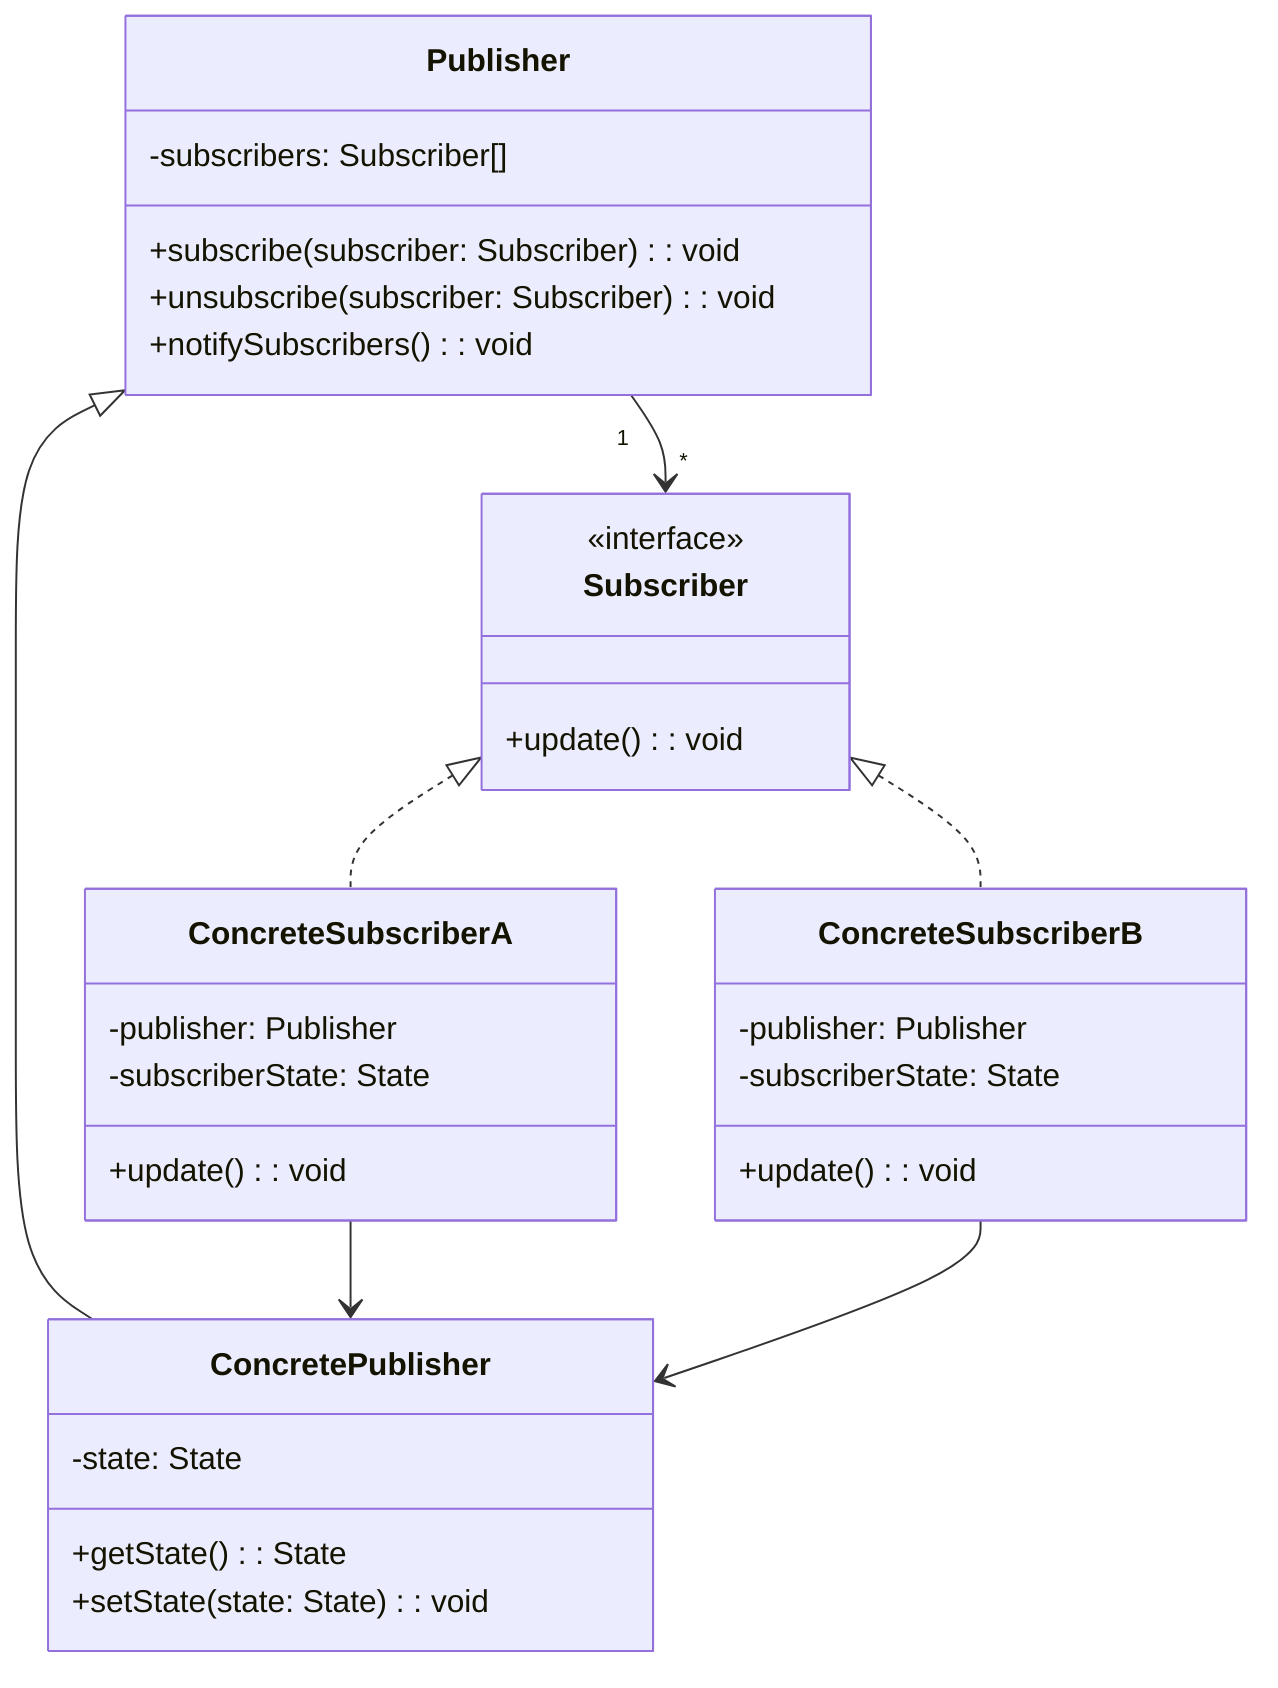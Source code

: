 classDiagram
    class Publisher {
        -subscribers: Subscriber[]
        +subscribe(subscriber: Subscriber): void
        +unsubscribe(subscriber: Subscriber): void
        +notifySubscribers(): void
    }
    
    class ConcretePublisher {
        -state: State
        +getState(): State
        +setState(state: State): void
    }
    
    class Subscriber {
        <<interface>>
        +update(): void
    }
    
    class ConcreteSubscriberA {
        -publisher: Publisher
        -subscriberState: State
        +update(): void
    }
    
    class ConcreteSubscriberB {
        -publisher: Publisher
        -subscriberState: State
        +update(): void
    }
    
    Publisher <|-- ConcretePublisher
    Subscriber <|.. ConcreteSubscriberA
    Subscriber <|.. ConcreteSubscriberB
    Publisher "1" --> "*" Subscriber
    ConcreteSubscriberA --> ConcretePublisher
    ConcreteSubscriberB --> ConcretePublisher